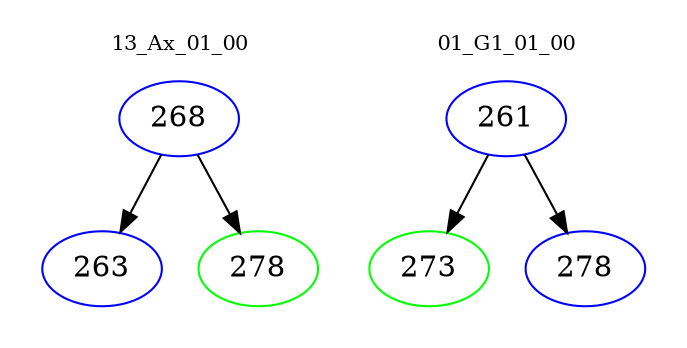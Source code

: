 digraph{
subgraph cluster_0 {
color = white
label = "13_Ax_01_00";
fontsize=10;
T0_268 [label="268", color="blue"]
T0_268 -> T0_263 [color="black"]
T0_263 [label="263", color="blue"]
T0_268 -> T0_278 [color="black"]
T0_278 [label="278", color="green"]
}
subgraph cluster_1 {
color = white
label = "01_G1_01_00";
fontsize=10;
T1_261 [label="261", color="blue"]
T1_261 -> T1_273 [color="black"]
T1_273 [label="273", color="green"]
T1_261 -> T1_278 [color="black"]
T1_278 [label="278", color="blue"]
}
}
